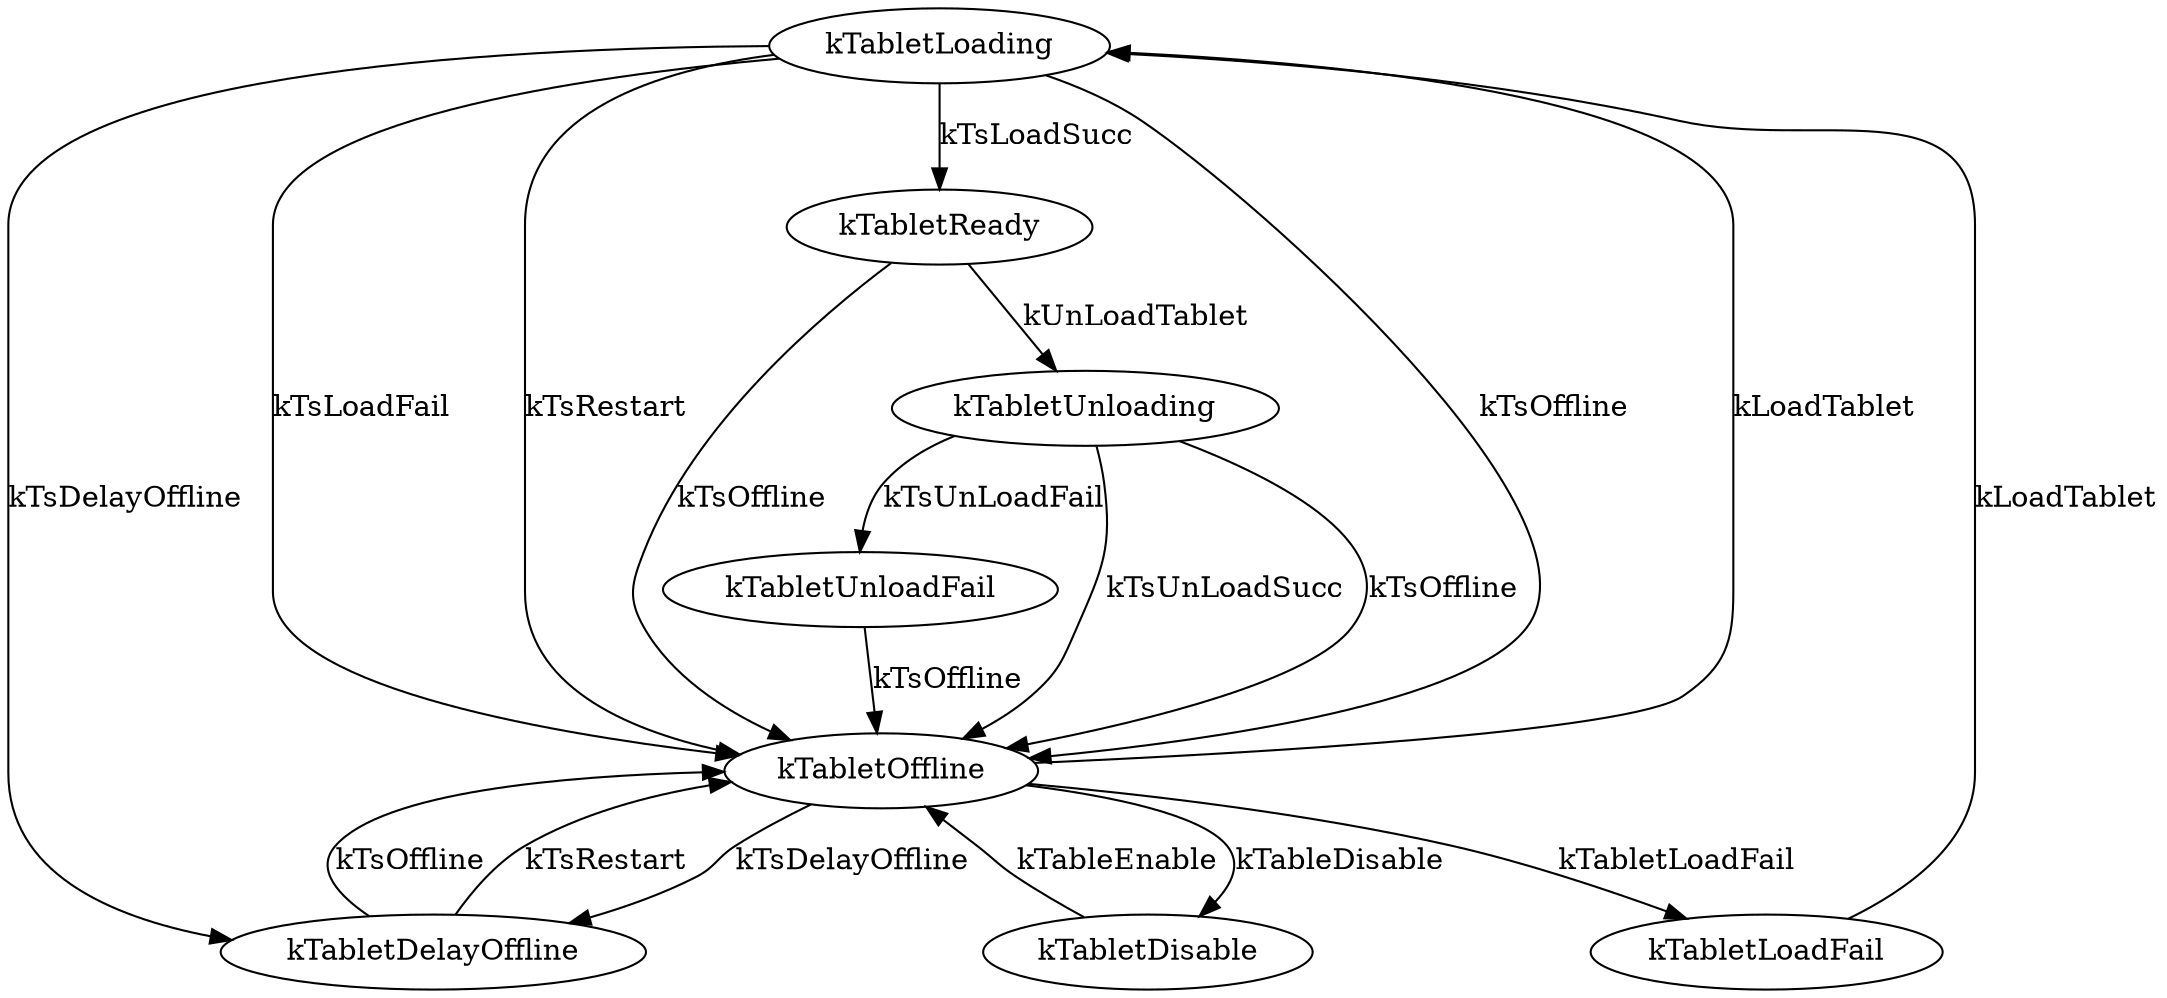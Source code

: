 digraph {
    kTabletLoading
    kTabletLoadFail
    kTabletReady
    kTabletUnloading
    kTabletUnloadFail
    kTabletOffline
    kTabletDisable
    kTabletDelayOffline
    kTabletOffline ->    kTabletLoading         [label="kLoadTablet"]        
    kTabletOffline ->    kTabletDelayOffline    [label="kTsDelayOffline"]
    kTabletOffline ->    kTabletLoadFail        [label="kTabletLoadFail"]
    kTabletOffline ->    kTabletDisable         [label="kTableDisable"]      
    kTabletDelayOffline ->    kTabletOffline    [label="kTsOffline"]         
    kTabletDelayOffline ->    kTabletOffline    [label="kTsRestart"]         
    kTabletLoading ->    kTabletReady           [label="kTsLoadSucc"]       
    kTabletLoading ->    kTabletOffline         [label="kTsLoadFail"]       
    kTabletLoading ->    kTabletDelayOffline    [label="kTsDelayOffline"]
    kTabletLoading ->    kTabletOffline         [label="kTsRestart"]         
    kTabletLoading ->    kTabletOffline         [label="kTsOffline"]         
    kTabletUnloading ->  kTabletOffline         [label="kTsUnLoadSucc"]     
    kTabletUnloading ->  kTabletUnloadFail      [label="kTsUnLoadFail"]     
    kTabletUnloading ->  kTabletOffline         [label="kTsOffline"]         
    kTabletReady ->      kTabletUnloading       [label="kUnLoadTablet"]      
    kTabletReady ->      kTabletOffline         [label="kTsOffline"]         
    kTabletUnloadFail -> kTabletOffline         [label="kTsOffline"]         
    kTabletLoadFail ->   kTabletLoading         [label="kLoadTablet"]        
    kTabletDisable ->    kTabletOffline         [label="kTableEnable"]       
}
